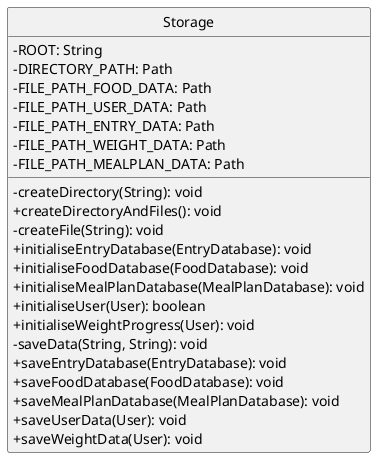 @startuml
'https://plantuml.com/class-diagram

hide circle
skinparam classAttributeIconSize 0

class Storage {
-ROOT: String
-DIRECTORY_PATH: Path
-FILE_PATH_FOOD_DATA: Path
-FILE_PATH_USER_DATA: Path
-FILE_PATH_ENTRY_DATA: Path
-FILE_PATH_WEIGHT_DATA: Path
-FILE_PATH_MEALPLAN_DATA: Path
-createDirectory(String): void
+createDirectoryAndFiles(): void
-createFile(String): void
+initialiseEntryDatabase(EntryDatabase): void
+initialiseFoodDatabase(FoodDatabase): void
+initialiseMealPlanDatabase(MealPlanDatabase): void
+initialiseUser(User): boolean
+initialiseWeightProgress(User): void
-saveData(String, String): void
+saveEntryDatabase(EntryDatabase): void
+saveFoodDatabase(FoodDatabase): void
+saveMealPlanDatabase(MealPlanDatabase): void
+saveUserData(User): void
+saveWeightData(User): void
}


@enduml